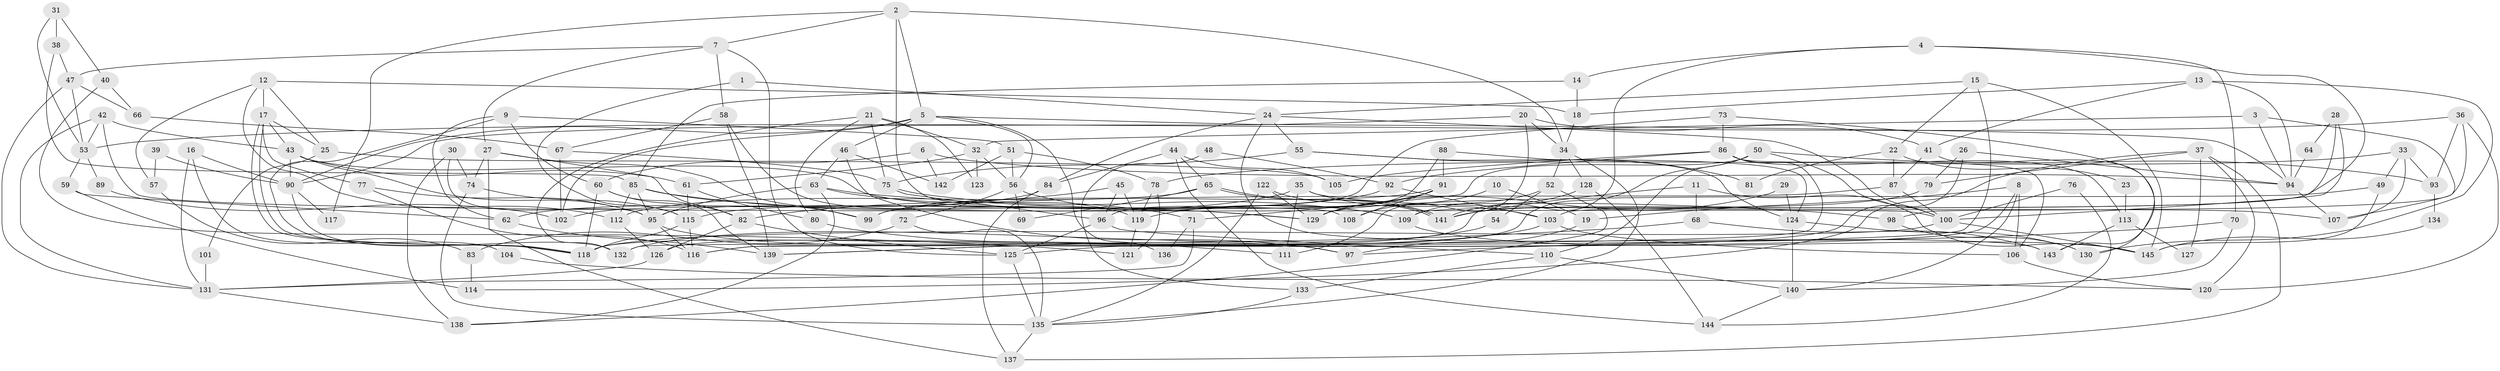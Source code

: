 // coarse degree distribution, {2: 0.16842105263157894, 6: 0.1368421052631579, 4: 0.18947368421052632, 7: 0.11578947368421053, 9: 0.05263157894736842, 3: 0.14736842105263157, 5: 0.09473684210526316, 8: 0.08421052631578947, 11: 0.010526315789473684}
// Generated by graph-tools (version 1.1) at 2025/41/03/06/25 10:41:56]
// undirected, 145 vertices, 290 edges
graph export_dot {
graph [start="1"]
  node [color=gray90,style=filled];
  1;
  2;
  3;
  4;
  5;
  6;
  7;
  8;
  9;
  10;
  11;
  12;
  13;
  14;
  15;
  16;
  17;
  18;
  19;
  20;
  21;
  22;
  23;
  24;
  25;
  26;
  27;
  28;
  29;
  30;
  31;
  32;
  33;
  34;
  35;
  36;
  37;
  38;
  39;
  40;
  41;
  42;
  43;
  44;
  45;
  46;
  47;
  48;
  49;
  50;
  51;
  52;
  53;
  54;
  55;
  56;
  57;
  58;
  59;
  60;
  61;
  62;
  63;
  64;
  65;
  66;
  67;
  68;
  69;
  70;
  71;
  72;
  73;
  74;
  75;
  76;
  77;
  78;
  79;
  80;
  81;
  82;
  83;
  84;
  85;
  86;
  87;
  88;
  89;
  90;
  91;
  92;
  93;
  94;
  95;
  96;
  97;
  98;
  99;
  100;
  101;
  102;
  103;
  104;
  105;
  106;
  107;
  108;
  109;
  110;
  111;
  112;
  113;
  114;
  115;
  116;
  117;
  118;
  119;
  120;
  121;
  122;
  123;
  124;
  125;
  126;
  127;
  128;
  129;
  130;
  131;
  132;
  133;
  134;
  135;
  136;
  137;
  138;
  139;
  140;
  141;
  142;
  143;
  144;
  145;
  1 -- 115;
  1 -- 24;
  2 -- 7;
  2 -- 5;
  2 -- 34;
  2 -- 108;
  2 -- 117;
  3 -- 107;
  3 -- 94;
  3 -- 32;
  4 -- 118;
  4 -- 109;
  4 -- 14;
  4 -- 70;
  5 -- 102;
  5 -- 94;
  5 -- 46;
  5 -- 56;
  5 -- 90;
  5 -- 136;
  6 -- 142;
  6 -- 60;
  6 -- 94;
  7 -- 125;
  7 -- 47;
  7 -- 27;
  7 -- 58;
  8 -- 116;
  8 -- 140;
  8 -- 19;
  8 -- 106;
  9 -- 118;
  9 -- 60;
  9 -- 51;
  9 -- 62;
  10 -- 19;
  10 -- 108;
  11 -- 141;
  11 -- 145;
  11 -- 68;
  12 -- 17;
  12 -- 25;
  12 -- 18;
  12 -- 57;
  12 -- 112;
  13 -- 41;
  13 -- 94;
  13 -- 18;
  13 -- 130;
  14 -- 18;
  14 -- 85;
  15 -- 116;
  15 -- 24;
  15 -- 22;
  15 -- 145;
  16 -- 90;
  16 -- 131;
  16 -- 104;
  17 -- 118;
  17 -- 118;
  17 -- 77;
  17 -- 25;
  17 -- 43;
  18 -- 34;
  19 -- 97;
  20 -- 90;
  20 -- 34;
  20 -- 41;
  20 -- 111;
  21 -- 32;
  21 -- 75;
  21 -- 80;
  21 -- 123;
  21 -- 132;
  22 -- 87;
  22 -- 23;
  22 -- 81;
  23 -- 113;
  24 -- 55;
  24 -- 100;
  24 -- 84;
  24 -- 143;
  25 -- 105;
  25 -- 101;
  26 -- 94;
  26 -- 125;
  26 -- 79;
  27 -- 74;
  27 -- 82;
  27 -- 99;
  27 -- 137;
  28 -- 100;
  28 -- 103;
  28 -- 64;
  29 -- 124;
  29 -- 129;
  30 -- 74;
  30 -- 95;
  30 -- 138;
  31 -- 53;
  31 -- 40;
  31 -- 38;
  32 -- 56;
  32 -- 61;
  32 -- 123;
  33 -- 49;
  33 -- 93;
  33 -- 78;
  33 -- 107;
  34 -- 52;
  34 -- 128;
  34 -- 135;
  35 -- 103;
  35 -- 111;
  35 -- 62;
  35 -- 107;
  36 -- 53;
  36 -- 98;
  36 -- 93;
  36 -- 120;
  37 -- 137;
  37 -- 79;
  37 -- 114;
  37 -- 120;
  37 -- 127;
  38 -- 85;
  38 -- 47;
  39 -- 57;
  39 -- 90;
  40 -- 121;
  40 -- 66;
  41 -- 130;
  41 -- 87;
  42 -- 100;
  42 -- 43;
  42 -- 53;
  42 -- 131;
  43 -- 61;
  43 -- 90;
  43 -- 95;
  43 -- 129;
  44 -- 84;
  44 -- 65;
  44 -- 105;
  44 -- 144;
  45 -- 82;
  45 -- 119;
  45 -- 96;
  46 -- 63;
  46 -- 97;
  46 -- 142;
  47 -- 131;
  47 -- 53;
  47 -- 66;
  48 -- 92;
  48 -- 133;
  49 -- 129;
  49 -- 145;
  50 -- 126;
  50 -- 71;
  50 -- 93;
  50 -- 100;
  50 -- 110;
  51 -- 56;
  51 -- 78;
  51 -- 142;
  52 -- 138;
  52 -- 54;
  52 -- 109;
  53 -- 59;
  53 -- 89;
  54 -- 132;
  55 -- 75;
  55 -- 124;
  55 -- 81;
  56 -- 109;
  56 -- 69;
  56 -- 72;
  57 -- 83;
  58 -- 119;
  58 -- 67;
  58 -- 139;
  59 -- 62;
  59 -- 114;
  60 -- 139;
  60 -- 118;
  60 -- 82;
  61 -- 115;
  61 -- 80;
  62 -- 139;
  63 -- 95;
  63 -- 138;
  63 -- 71;
  63 -- 98;
  64 -- 94;
  65 -- 112;
  65 -- 141;
  65 -- 141;
  65 -- 69;
  66 -- 67;
  67 -- 75;
  67 -- 102;
  68 -- 139;
  68 -- 143;
  70 -- 97;
  70 -- 140;
  71 -- 131;
  71 -- 136;
  72 -- 135;
  72 -- 83;
  73 -- 143;
  73 -- 86;
  73 -- 95;
  74 -- 115;
  74 -- 135;
  75 -- 96;
  75 -- 109;
  76 -- 144;
  76 -- 100;
  77 -- 116;
  77 -- 95;
  78 -- 119;
  78 -- 121;
  79 -- 141;
  80 -- 111;
  82 -- 125;
  82 -- 126;
  83 -- 114;
  84 -- 137;
  84 -- 102;
  85 -- 95;
  85 -- 99;
  85 -- 112;
  85 -- 129;
  86 -- 106;
  86 -- 132;
  86 -- 92;
  86 -- 105;
  86 -- 113;
  87 -- 99;
  87 -- 100;
  88 -- 91;
  88 -- 96;
  88 -- 124;
  89 -- 102;
  90 -- 117;
  90 -- 132;
  91 -- 129;
  91 -- 99;
  91 -- 108;
  91 -- 119;
  92 -- 103;
  92 -- 115;
  93 -- 134;
  94 -- 107;
  95 -- 97;
  95 -- 116;
  96 -- 125;
  96 -- 110;
  98 -- 130;
  100 -- 118;
  100 -- 145;
  101 -- 131;
  103 -- 139;
  103 -- 106;
  104 -- 120;
  106 -- 120;
  109 -- 145;
  110 -- 133;
  110 -- 140;
  112 -- 126;
  113 -- 143;
  113 -- 127;
  115 -- 118;
  115 -- 116;
  119 -- 121;
  122 -- 129;
  122 -- 141;
  122 -- 135;
  124 -- 140;
  124 -- 130;
  125 -- 135;
  126 -- 131;
  128 -- 144;
  128 -- 141;
  131 -- 138;
  133 -- 135;
  134 -- 145;
  135 -- 137;
  140 -- 144;
}
